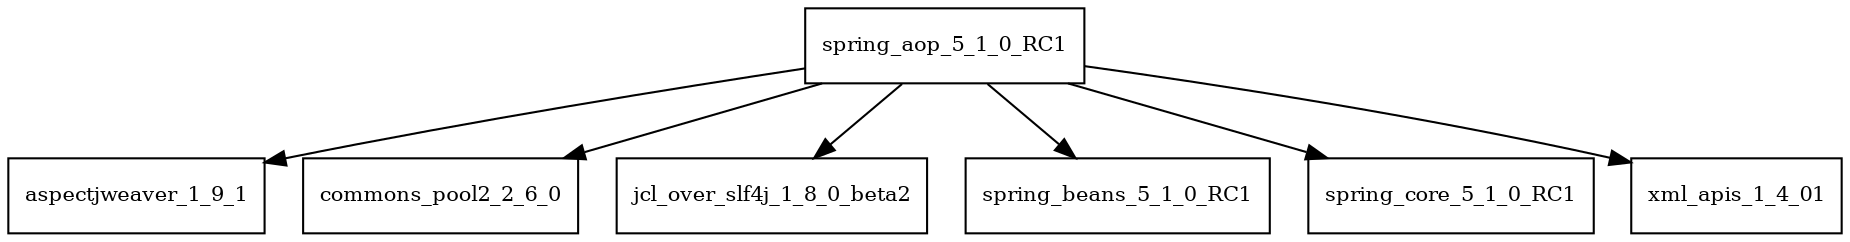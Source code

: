 digraph spring_aop_5_1_0_RC1_dependencies {
  node [shape = box, fontsize=10.0];
  spring_aop_5_1_0_RC1 -> aspectjweaver_1_9_1;
  spring_aop_5_1_0_RC1 -> commons_pool2_2_6_0;
  spring_aop_5_1_0_RC1 -> jcl_over_slf4j_1_8_0_beta2;
  spring_aop_5_1_0_RC1 -> spring_beans_5_1_0_RC1;
  spring_aop_5_1_0_RC1 -> spring_core_5_1_0_RC1;
  spring_aop_5_1_0_RC1 -> xml_apis_1_4_01;
}
